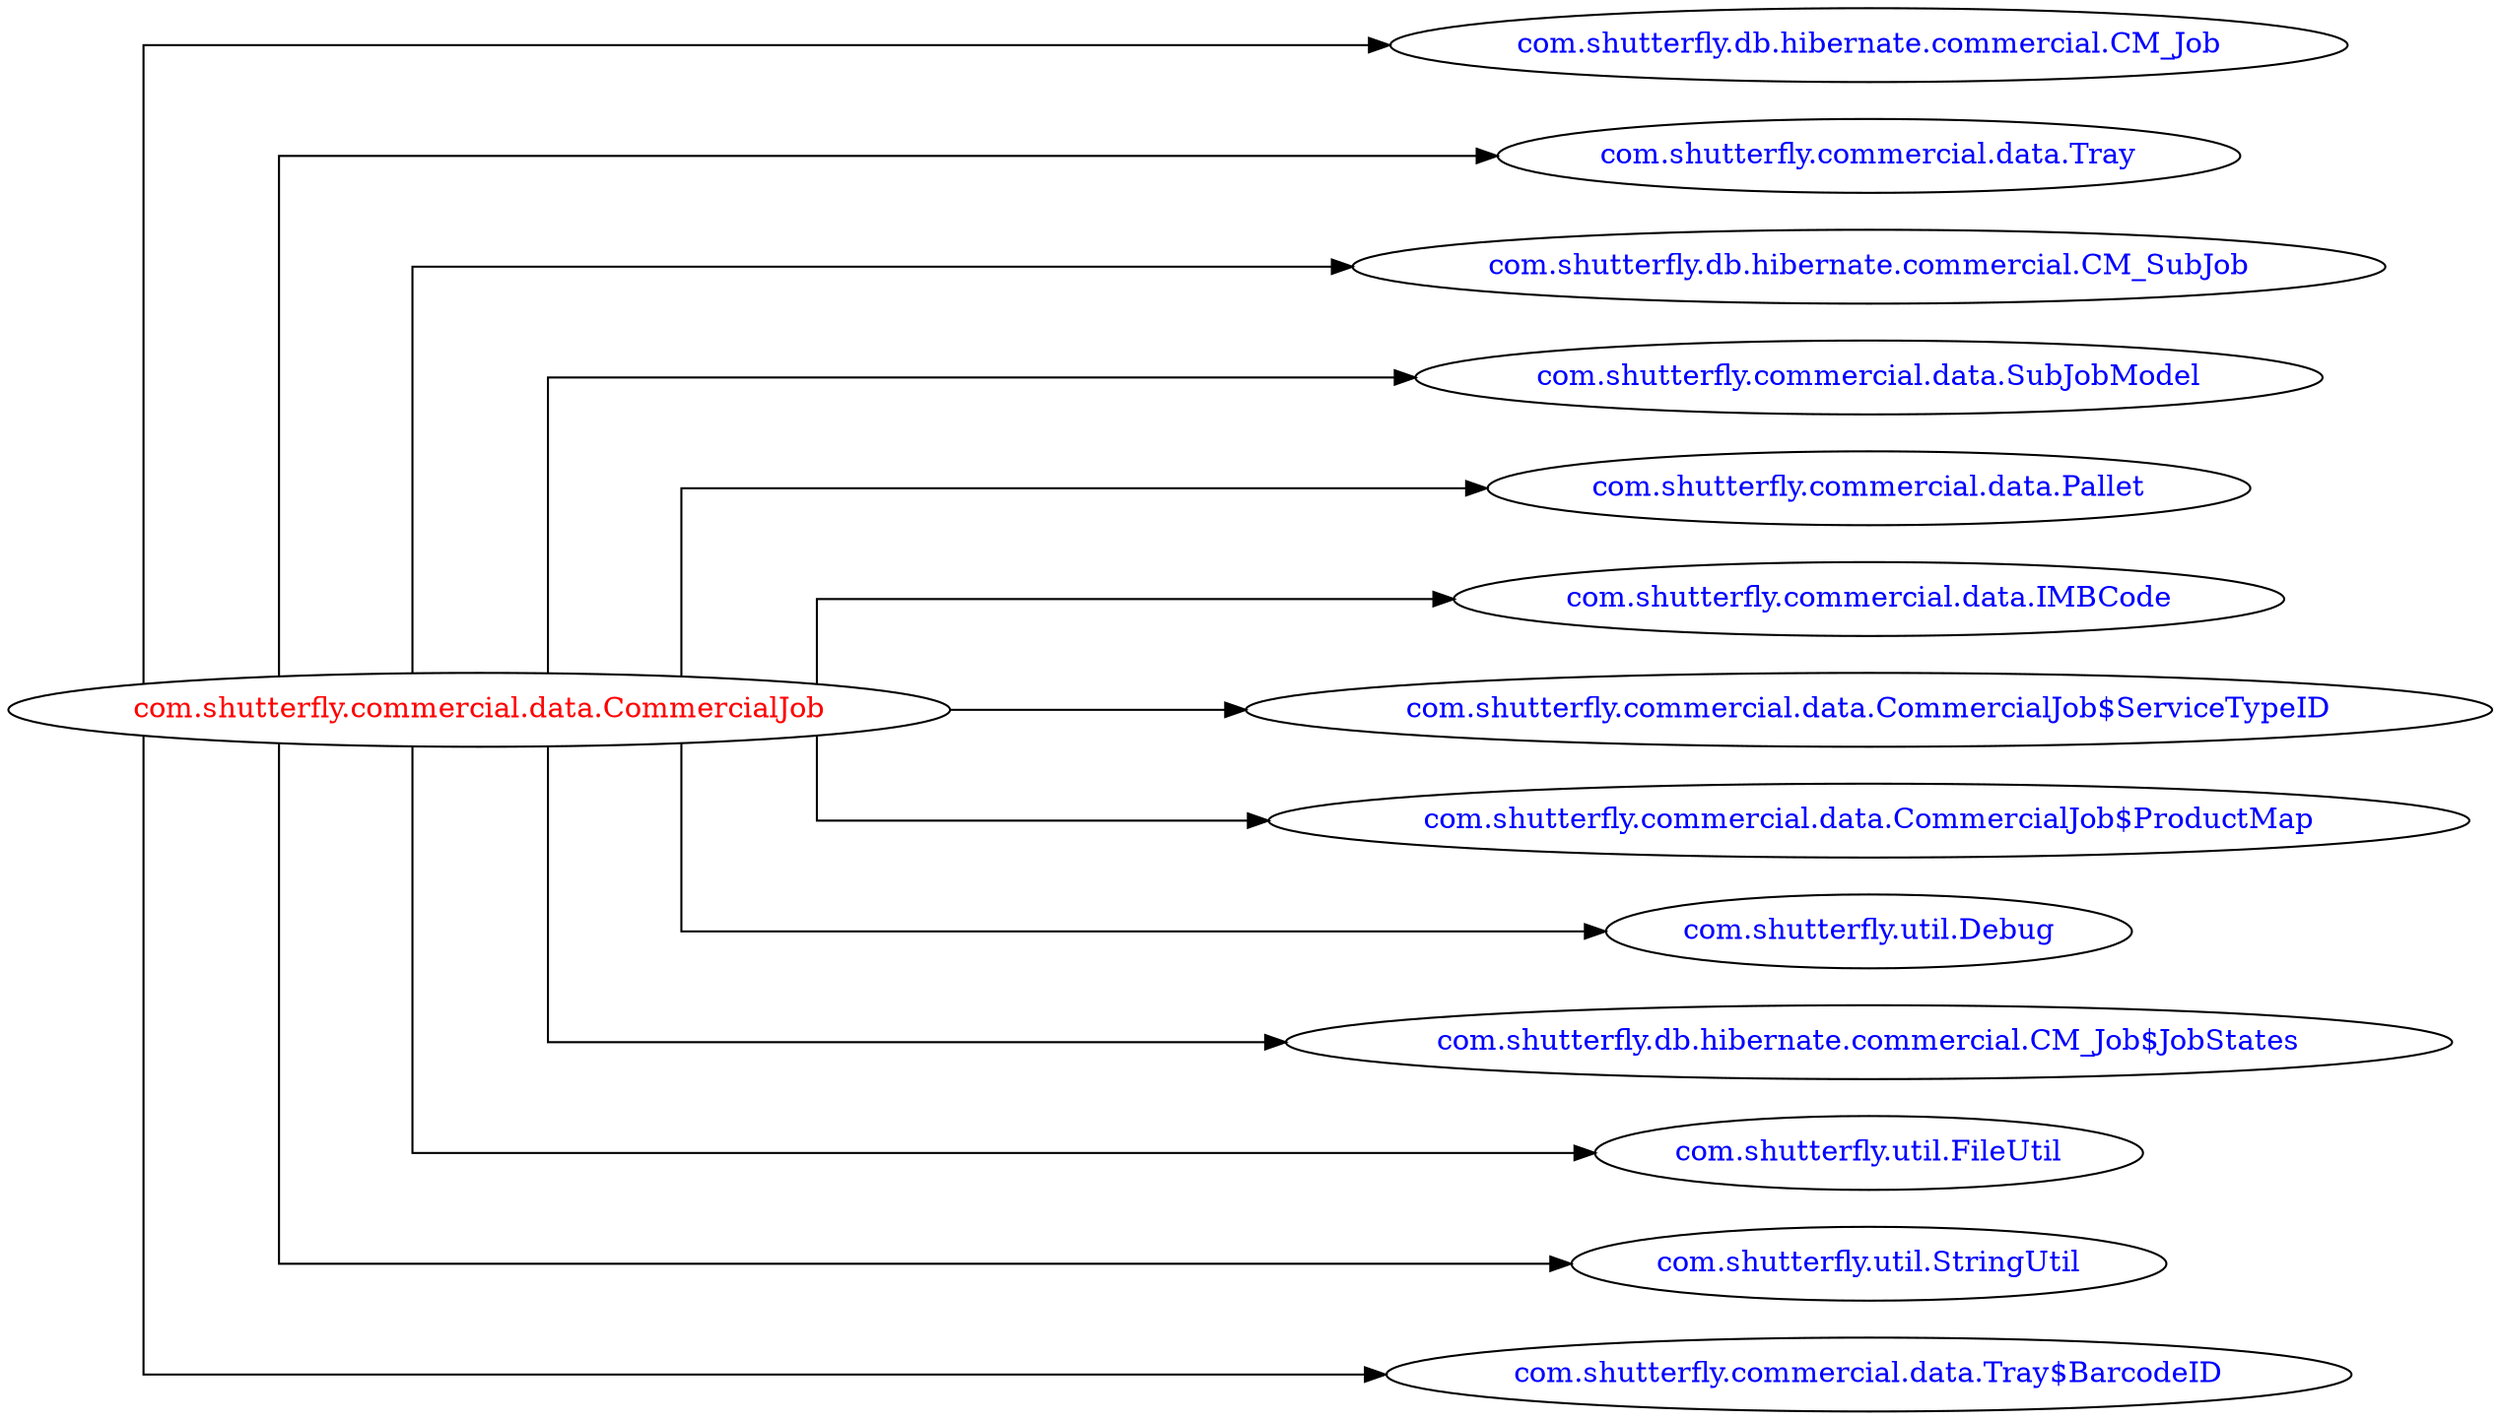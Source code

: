 digraph dependencyGraph {
 concentrate=true;
 ranksep="2.0";
 rankdir="LR"; 
 splines="ortho";
"com.shutterfly.commercial.data.CommercialJob" [fontcolor="red"];
"com.shutterfly.db.hibernate.commercial.CM_Job" [ fontcolor="blue" ];
"com.shutterfly.commercial.data.CommercialJob"->"com.shutterfly.db.hibernate.commercial.CM_Job";
"com.shutterfly.commercial.data.Tray" [ fontcolor="blue" ];
"com.shutterfly.commercial.data.CommercialJob"->"com.shutterfly.commercial.data.Tray";
"com.shutterfly.db.hibernate.commercial.CM_SubJob" [ fontcolor="blue" ];
"com.shutterfly.commercial.data.CommercialJob"->"com.shutterfly.db.hibernate.commercial.CM_SubJob";
"com.shutterfly.commercial.data.SubJobModel" [ fontcolor="blue" ];
"com.shutterfly.commercial.data.CommercialJob"->"com.shutterfly.commercial.data.SubJobModel";
"com.shutterfly.commercial.data.Pallet" [ fontcolor="blue" ];
"com.shutterfly.commercial.data.CommercialJob"->"com.shutterfly.commercial.data.Pallet";
"com.shutterfly.commercial.data.IMBCode" [ fontcolor="blue" ];
"com.shutterfly.commercial.data.CommercialJob"->"com.shutterfly.commercial.data.IMBCode";
"com.shutterfly.commercial.data.CommercialJob$ServiceTypeID" [ fontcolor="blue" ];
"com.shutterfly.commercial.data.CommercialJob"->"com.shutterfly.commercial.data.CommercialJob$ServiceTypeID";
"com.shutterfly.commercial.data.CommercialJob$ProductMap" [ fontcolor="blue" ];
"com.shutterfly.commercial.data.CommercialJob"->"com.shutterfly.commercial.data.CommercialJob$ProductMap";
"com.shutterfly.util.Debug" [ fontcolor="blue" ];
"com.shutterfly.commercial.data.CommercialJob"->"com.shutterfly.util.Debug";
"com.shutterfly.db.hibernate.commercial.CM_Job$JobStates" [ fontcolor="blue" ];
"com.shutterfly.commercial.data.CommercialJob"->"com.shutterfly.db.hibernate.commercial.CM_Job$JobStates";
"com.shutterfly.util.FileUtil" [ fontcolor="blue" ];
"com.shutterfly.commercial.data.CommercialJob"->"com.shutterfly.util.FileUtil";
"com.shutterfly.util.StringUtil" [ fontcolor="blue" ];
"com.shutterfly.commercial.data.CommercialJob"->"com.shutterfly.util.StringUtil";
"com.shutterfly.commercial.data.Tray$BarcodeID" [ fontcolor="blue" ];
"com.shutterfly.commercial.data.CommercialJob"->"com.shutterfly.commercial.data.Tray$BarcodeID";
}